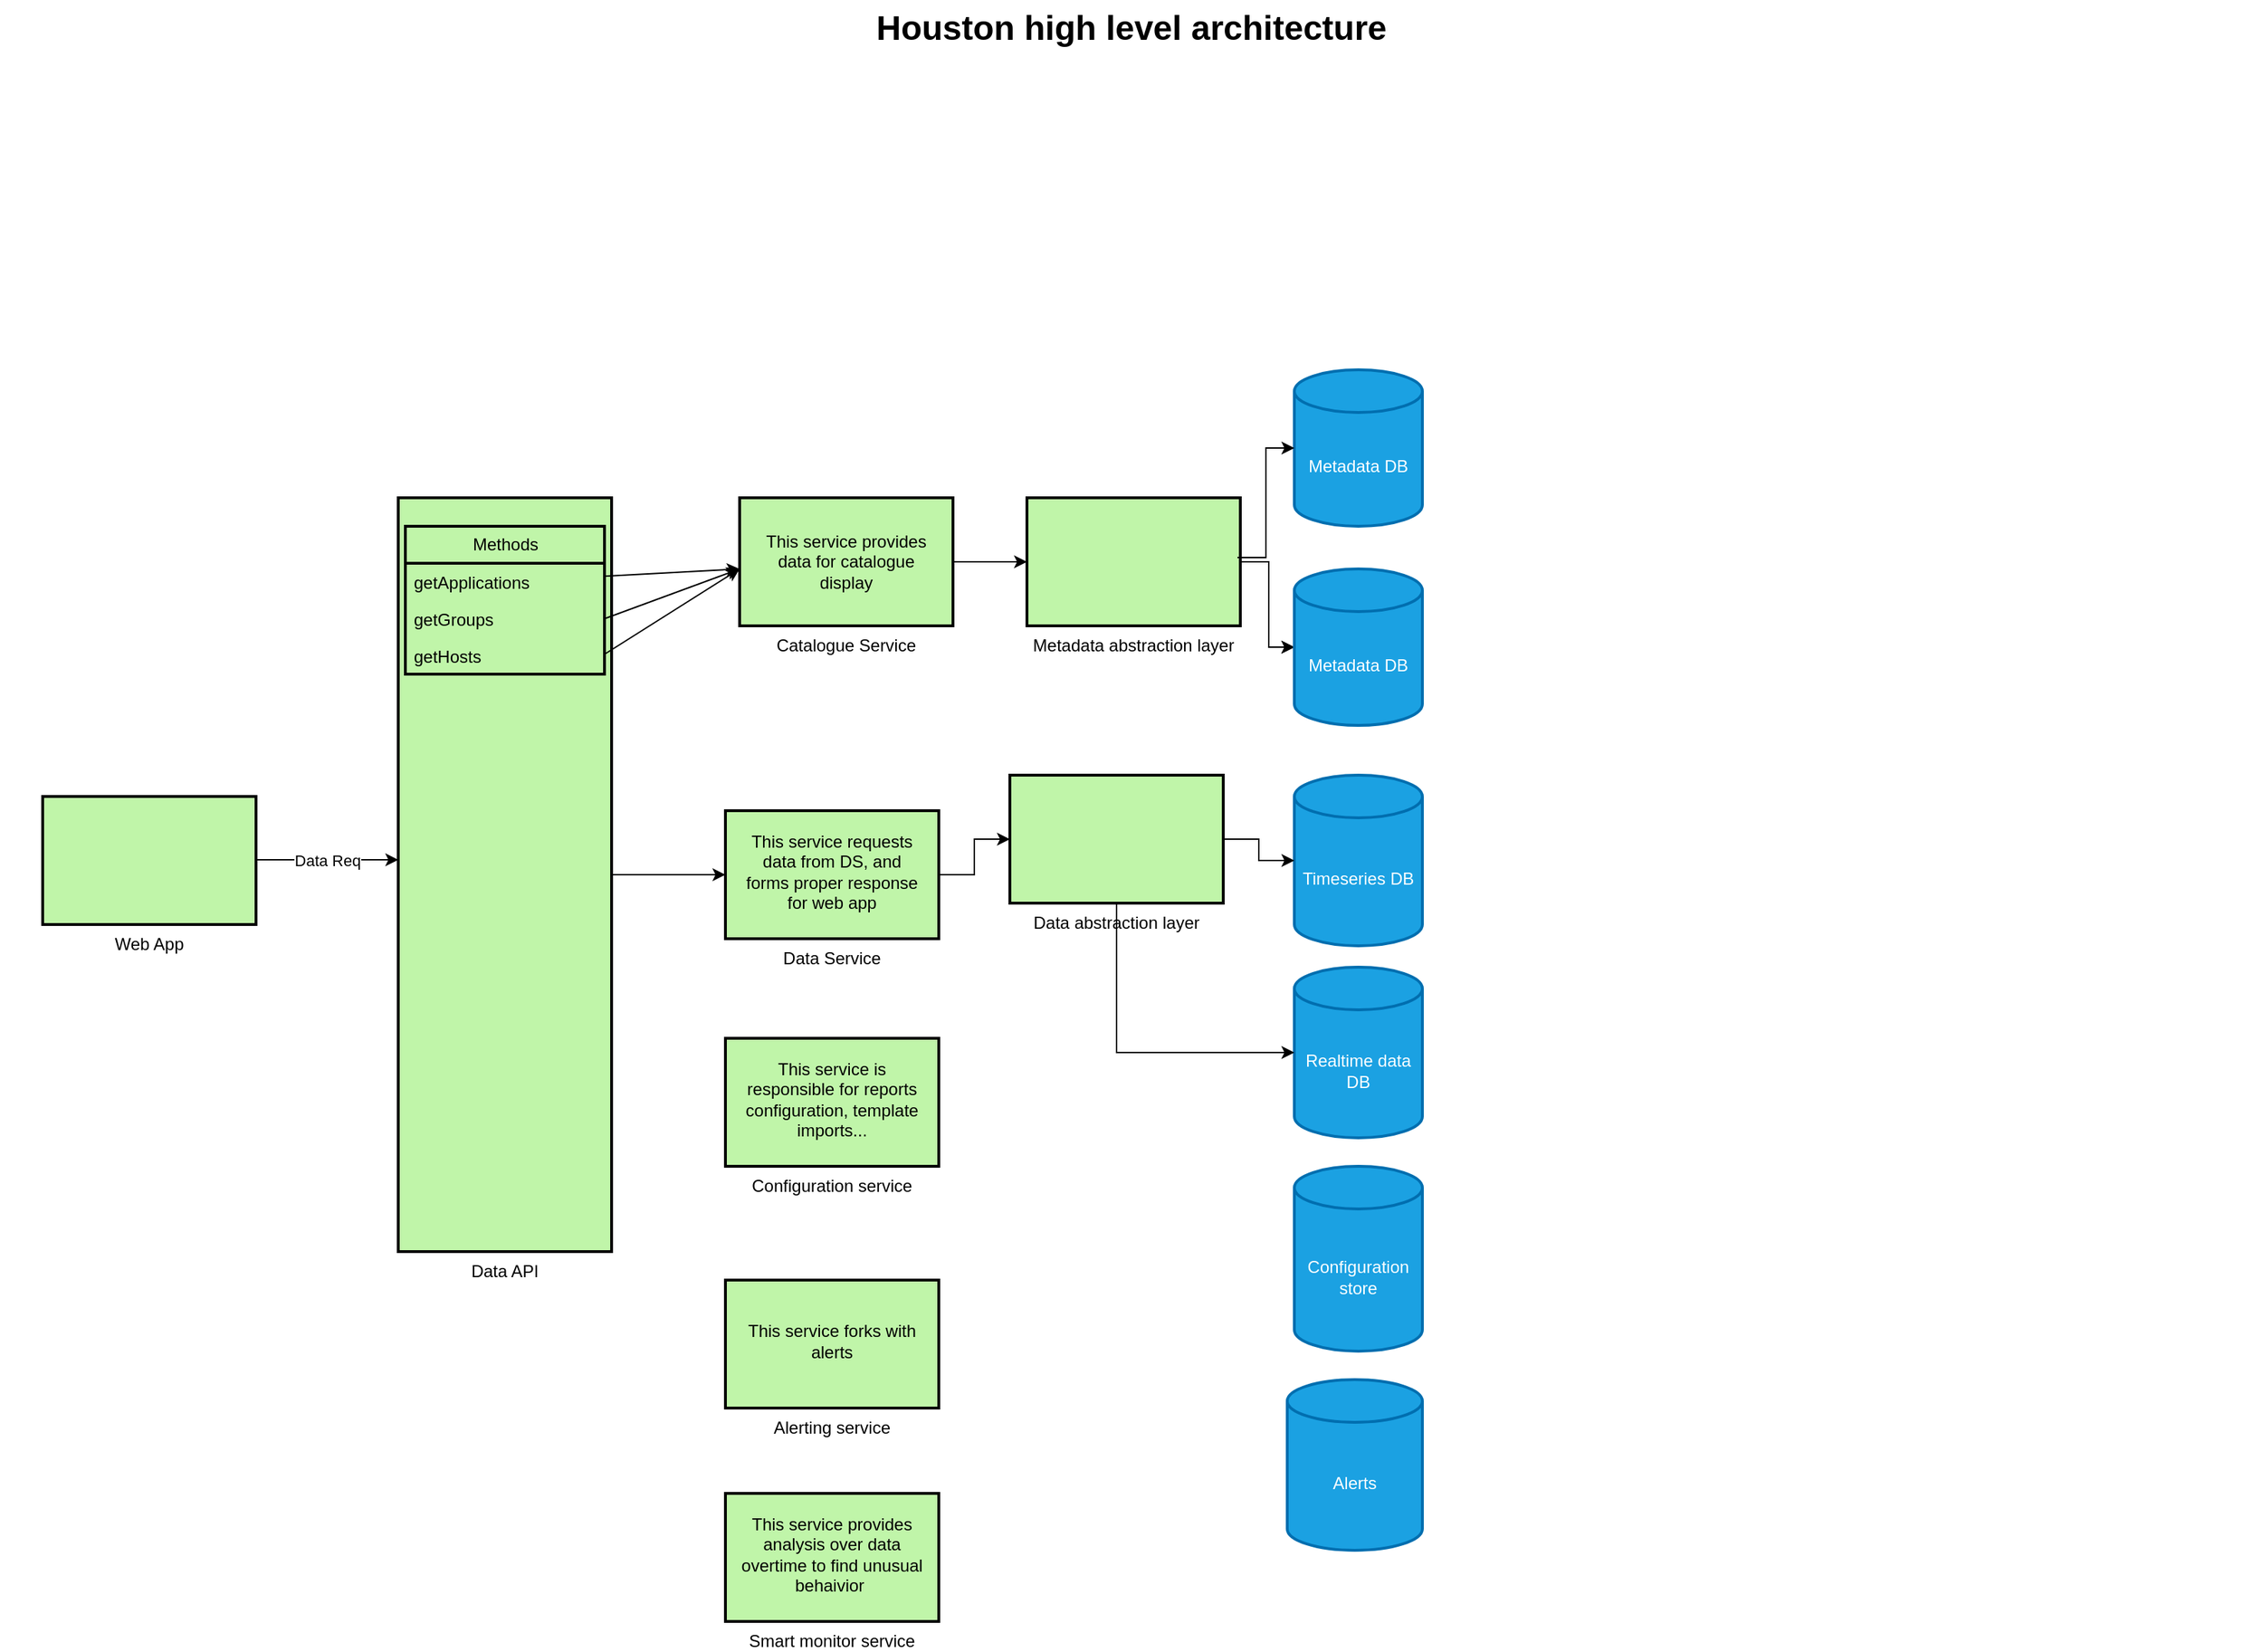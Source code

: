 <mxfile version="20.7.4" type="device"><diagram name="Page-1" id="74b105a0-9070-1c63-61bc-23e55f88626e"><mxGraphModel dx="1485" dy="1113" grid="1" gridSize="10" guides="1" tooltips="1" connect="1" arrows="1" fold="1" page="1" pageScale="1.5" pageWidth="1169" pageHeight="826" background="none" math="0" shadow="0"><root><mxCell id="0" style=";html=1;"/><mxCell id="1" style=";html=1;" parent="0"/><mxCell id="eIL8_YpSQPki4mHXeZRY-36" value="" style="edgeStyle=orthogonalEdgeStyle;rounded=0;orthogonalLoop=1;jettySize=auto;html=1;" edge="1" parent="1" source="10b056a9c633e61c-4" target="eIL8_YpSQPki4mHXeZRY-21"><mxGeometry relative="1" as="geometry"/></mxCell><mxCell id="10b056a9c633e61c-4" value="Data API" style="strokeWidth=2;dashed=0;align=center;fontSize=12;shape=rect;verticalLabelPosition=bottom;verticalAlign=top;fillColor=#c0f5a9" parent="1" vertex="1"><mxGeometry x="360" y="390" width="150" height="530" as="geometry"/></mxCell><mxCell id="10b056a9c633e61c-30" value="Houston high level architecture" style="text;strokeColor=none;fillColor=none;html=1;fontSize=24;fontStyle=1;verticalAlign=middle;align=center;" parent="1" vertex="1"><mxGeometry x="80" y="40" width="1590" height="40" as="geometry"/></mxCell><mxCell id="eIL8_YpSQPki4mHXeZRY-2" value="Web App" style="strokeWidth=2;dashed=0;align=center;fontSize=12;shape=rect;verticalLabelPosition=bottom;verticalAlign=top;fillColor=#c0f5a9" vertex="1" parent="1"><mxGeometry x="110" y="600" width="150" height="90" as="geometry"/></mxCell><mxCell id="eIL8_YpSQPki4mHXeZRY-3" value="" style="endArrow=classic;html=1;rounded=0;" edge="1" parent="1"><mxGeometry relative="1" as="geometry"><mxPoint x="260" y="644.5" as="sourcePoint"/><mxPoint x="360" y="644.5" as="targetPoint"/></mxGeometry></mxCell><mxCell id="eIL8_YpSQPki4mHXeZRY-4" value="Data Req" style="edgeLabel;resizable=0;html=1;align=center;verticalAlign=middle;strokeColor=#000000;strokeWidth=2;" connectable="0" vertex="1" parent="eIL8_YpSQPki4mHXeZRY-3"><mxGeometry relative="1" as="geometry"/></mxCell><mxCell id="eIL8_YpSQPki4mHXeZRY-7" value="Methods" style="swimlane;fontStyle=0;childLayout=stackLayout;horizontal=1;startSize=26;fillColor=none;horizontalStack=0;resizeParent=1;resizeParentMax=0;resizeLast=0;collapsible=1;marginBottom=0;html=1;strokeColor=#000000;strokeWidth=2;" vertex="1" parent="1"><mxGeometry x="365" y="410" width="140" height="104" as="geometry"/></mxCell><mxCell id="eIL8_YpSQPki4mHXeZRY-8" value="getApplications" style="text;strokeColor=none;fillColor=none;align=left;verticalAlign=top;spacingLeft=4;spacingRight=4;overflow=hidden;rotatable=0;points=[[0,0.5],[1,0.5]];portConstraint=eastwest;whiteSpace=wrap;html=1;strokeWidth=2;" vertex="1" parent="eIL8_YpSQPki4mHXeZRY-7"><mxGeometry y="26" width="140" height="26" as="geometry"/></mxCell><mxCell id="eIL8_YpSQPki4mHXeZRY-9" value="getGroups" style="text;strokeColor=none;fillColor=none;align=left;verticalAlign=top;spacingLeft=4;spacingRight=4;overflow=hidden;rotatable=0;points=[[0,0.5],[1,0.5]];portConstraint=eastwest;whiteSpace=wrap;html=1;strokeWidth=2;" vertex="1" parent="eIL8_YpSQPki4mHXeZRY-7"><mxGeometry y="52" width="140" height="26" as="geometry"/></mxCell><mxCell id="eIL8_YpSQPki4mHXeZRY-10" value="getHosts&lt;br&gt;" style="text;strokeColor=none;fillColor=none;align=left;verticalAlign=top;spacingLeft=4;spacingRight=4;overflow=hidden;rotatable=0;points=[[0,0.5],[1,0.5]];portConstraint=eastwest;whiteSpace=wrap;html=1;strokeWidth=2;" vertex="1" parent="eIL8_YpSQPki4mHXeZRY-7"><mxGeometry y="78" width="140" height="26" as="geometry"/></mxCell><mxCell id="eIL8_YpSQPki4mHXeZRY-13" value="Metadata DB" style="shape=cylinder3;whiteSpace=wrap;html=1;boundedLbl=1;backgroundOutline=1;size=15;strokeColor=#006EAF;strokeWidth=2;fillColor=#1ba1e2;fontColor=#ffffff;" vertex="1" parent="1"><mxGeometry x="990" y="300" width="90" height="110" as="geometry"/></mxCell><mxCell id="eIL8_YpSQPki4mHXeZRY-29" value="" style="edgeStyle=orthogonalEdgeStyle;rounded=0;orthogonalLoop=1;jettySize=auto;html=1;" edge="1" parent="1" source="eIL8_YpSQPki4mHXeZRY-14" target="eIL8_YpSQPki4mHXeZRY-24"><mxGeometry relative="1" as="geometry"/></mxCell><mxCell id="eIL8_YpSQPki4mHXeZRY-14" value="Catalogue Service" style="strokeWidth=2;dashed=0;align=center;fontSize=12;shape=rect;verticalLabelPosition=bottom;verticalAlign=top;fillColor=#c0f5a9" vertex="1" parent="1"><mxGeometry x="600" y="390" width="150" height="90" as="geometry"/></mxCell><mxCell id="eIL8_YpSQPki4mHXeZRY-15" value="" style="endArrow=classic;html=1;rounded=0;" edge="1" parent="1" source="eIL8_YpSQPki4mHXeZRY-8"><mxGeometry width="50" height="50" relative="1" as="geometry"><mxPoint x="550" y="490" as="sourcePoint"/><mxPoint x="600" y="440" as="targetPoint"/></mxGeometry></mxCell><mxCell id="eIL8_YpSQPki4mHXeZRY-16" value="" style="endArrow=classic;html=1;rounded=0;exitX=1;exitY=0.5;exitDx=0;exitDy=0;" edge="1" parent="1" source="eIL8_YpSQPki4mHXeZRY-9"><mxGeometry width="50" height="50" relative="1" as="geometry"><mxPoint x="600" y="640" as="sourcePoint"/><mxPoint x="600" y="440" as="targetPoint"/><Array as="points"/></mxGeometry></mxCell><mxCell id="eIL8_YpSQPki4mHXeZRY-17" value="" style="endArrow=classic;html=1;rounded=0;" edge="1" parent="1"><mxGeometry width="50" height="50" relative="1" as="geometry"><mxPoint x="505" y="500" as="sourcePoint"/><mxPoint x="600" y="440" as="targetPoint"/></mxGeometry></mxCell><mxCell id="eIL8_YpSQPki4mHXeZRY-19" value="Timeseries DB" style="shape=cylinder3;whiteSpace=wrap;html=1;boundedLbl=1;backgroundOutline=1;size=15;strokeColor=#006EAF;strokeWidth=2;fillColor=#1ba1e2;fontColor=#ffffff;" vertex="1" parent="1"><mxGeometry x="990" y="585" width="90" height="120" as="geometry"/></mxCell><mxCell id="eIL8_YpSQPki4mHXeZRY-42" value="" style="edgeStyle=orthogonalEdgeStyle;rounded=0;orthogonalLoop=1;jettySize=auto;html=1;" edge="1" parent="1" source="eIL8_YpSQPki4mHXeZRY-21" target="eIL8_YpSQPki4mHXeZRY-35"><mxGeometry relative="1" as="geometry"/></mxCell><mxCell id="eIL8_YpSQPki4mHXeZRY-21" value="Data Service" style="strokeWidth=2;dashed=0;align=center;fontSize=12;shape=rect;verticalLabelPosition=bottom;verticalAlign=top;fillColor=#c0f5a9" vertex="1" parent="1"><mxGeometry x="590" y="610" width="150" height="90" as="geometry"/></mxCell><mxCell id="eIL8_YpSQPki4mHXeZRY-22" value="This service provides data for catalogue display" style="text;html=1;strokeColor=none;fillColor=none;align=center;verticalAlign=middle;whiteSpace=wrap;rounded=0;strokeWidth=2;" vertex="1" parent="1"><mxGeometry x="610" y="400" width="130" height="70" as="geometry"/></mxCell><mxCell id="eIL8_YpSQPki4mHXeZRY-23" value="This service requests data from DS, and forms proper response for web app" style="text;html=1;strokeColor=none;fillColor=none;align=center;verticalAlign=middle;whiteSpace=wrap;rounded=0;strokeWidth=2;" vertex="1" parent="1"><mxGeometry x="600" y="615" width="130" height="75" as="geometry"/></mxCell><mxCell id="eIL8_YpSQPki4mHXeZRY-31" value="" style="edgeStyle=orthogonalEdgeStyle;rounded=0;orthogonalLoop=1;jettySize=auto;html=1;" edge="1" parent="1" source="eIL8_YpSQPki4mHXeZRY-24" target="eIL8_YpSQPki4mHXeZRY-25"><mxGeometry relative="1" as="geometry"/></mxCell><mxCell id="eIL8_YpSQPki4mHXeZRY-32" value="" style="edgeStyle=orthogonalEdgeStyle;rounded=0;orthogonalLoop=1;jettySize=auto;html=1;" edge="1" parent="1" source="eIL8_YpSQPki4mHXeZRY-24" target="eIL8_YpSQPki4mHXeZRY-25"><mxGeometry relative="1" as="geometry"/></mxCell><mxCell id="eIL8_YpSQPki4mHXeZRY-24" value="Metadata abstraction layer" style="strokeWidth=2;dashed=0;align=center;fontSize=12;shape=rect;verticalLabelPosition=bottom;verticalAlign=top;fillColor=#c0f5a9" vertex="1" parent="1"><mxGeometry x="802" y="390" width="150" height="90" as="geometry"/></mxCell><mxCell id="eIL8_YpSQPki4mHXeZRY-25" value="Metadata DB" style="shape=cylinder3;whiteSpace=wrap;html=1;boundedLbl=1;backgroundOutline=1;size=15;strokeColor=#006EAF;strokeWidth=2;fillColor=#1ba1e2;fontColor=#ffffff;" vertex="1" parent="1"><mxGeometry x="990" y="440" width="90" height="110" as="geometry"/></mxCell><mxCell id="eIL8_YpSQPki4mHXeZRY-30" value="Realtime data DB" style="shape=cylinder3;whiteSpace=wrap;html=1;boundedLbl=1;backgroundOutline=1;size=15;strokeColor=#006EAF;strokeWidth=2;fillColor=#1ba1e2;fontColor=#ffffff;" vertex="1" parent="1"><mxGeometry x="990" y="720" width="90" height="120" as="geometry"/></mxCell><mxCell id="eIL8_YpSQPki4mHXeZRY-34" value="" style="edgeStyle=orthogonalEdgeStyle;rounded=0;orthogonalLoop=1;jettySize=auto;html=1;entryX=0;entryY=0.5;entryDx=0;entryDy=0;entryPerimeter=0;" edge="1" parent="1" target="eIL8_YpSQPki4mHXeZRY-13"><mxGeometry relative="1" as="geometry"><mxPoint x="950" y="432" as="sourcePoint"/><mxPoint x="988" y="492" as="targetPoint"/><Array as="points"><mxPoint x="970" y="432"/><mxPoint x="970" y="355"/></Array></mxGeometry></mxCell><mxCell id="eIL8_YpSQPki4mHXeZRY-43" value="" style="edgeStyle=orthogonalEdgeStyle;rounded=0;orthogonalLoop=1;jettySize=auto;html=1;" edge="1" parent="1" source="eIL8_YpSQPki4mHXeZRY-35" target="eIL8_YpSQPki4mHXeZRY-19"><mxGeometry relative="1" as="geometry"/></mxCell><mxCell id="eIL8_YpSQPki4mHXeZRY-35" value="Data abstraction layer" style="strokeWidth=2;dashed=0;align=center;fontSize=12;shape=rect;verticalLabelPosition=bottom;verticalAlign=top;fillColor=#c0f5a9" vertex="1" parent="1"><mxGeometry x="790" y="585" width="150" height="90" as="geometry"/></mxCell><mxCell id="eIL8_YpSQPki4mHXeZRY-39" value="" style="edgeStyle=orthogonalEdgeStyle;rounded=0;orthogonalLoop=1;jettySize=auto;html=1;entryX=0;entryY=0.5;entryDx=0;entryDy=0;entryPerimeter=0;" edge="1" parent="1" source="eIL8_YpSQPki4mHXeZRY-35" target="eIL8_YpSQPki4mHXeZRY-30"><mxGeometry relative="1" as="geometry"><mxPoint x="960" y="742.5" as="sourcePoint"/><mxPoint x="1000" y="790" as="targetPoint"/><Array as="points"><mxPoint x="865" y="780"/></Array></mxGeometry></mxCell><mxCell id="eIL8_YpSQPki4mHXeZRY-40" value="Configuration store" style="shape=cylinder3;whiteSpace=wrap;html=1;boundedLbl=1;backgroundOutline=1;size=15;strokeColor=#006EAF;strokeWidth=2;fillColor=#1ba1e2;fontColor=#ffffff;" vertex="1" parent="1"><mxGeometry x="990" y="860" width="90" height="130" as="geometry"/></mxCell><mxCell id="eIL8_YpSQPki4mHXeZRY-41" value="Alerts" style="shape=cylinder3;whiteSpace=wrap;html=1;boundedLbl=1;backgroundOutline=1;size=15;strokeColor=#006EAF;strokeWidth=2;fillColor=#1ba1e2;fontColor=#ffffff;" vertex="1" parent="1"><mxGeometry x="985" y="1010" width="95" height="120" as="geometry"/></mxCell><mxCell id="eIL8_YpSQPki4mHXeZRY-45" value="Configuration service" style="strokeWidth=2;dashed=0;align=center;fontSize=12;shape=rect;verticalLabelPosition=bottom;verticalAlign=top;fillColor=#c0f5a9" vertex="1" parent="1"><mxGeometry x="590" y="770" width="150" height="90" as="geometry"/></mxCell><mxCell id="eIL8_YpSQPki4mHXeZRY-46" value="This service is responsible for reports configuration, template imports..." style="text;html=1;strokeColor=none;fillColor=none;align=center;verticalAlign=middle;whiteSpace=wrap;rounded=0;strokeWidth=2;" vertex="1" parent="1"><mxGeometry x="600" y="775" width="130" height="75" as="geometry"/></mxCell><mxCell id="eIL8_YpSQPki4mHXeZRY-49" value="Alerting service" style="strokeWidth=2;dashed=0;align=center;fontSize=12;shape=rect;verticalLabelPosition=bottom;verticalAlign=top;fillColor=#c0f5a9" vertex="1" parent="1"><mxGeometry x="590" y="940" width="150" height="90" as="geometry"/></mxCell><mxCell id="eIL8_YpSQPki4mHXeZRY-50" value="This service forks with alerts" style="text;html=1;strokeColor=none;fillColor=none;align=center;verticalAlign=middle;whiteSpace=wrap;rounded=0;strokeWidth=2;" vertex="1" parent="1"><mxGeometry x="600" y="945" width="130" height="75" as="geometry"/></mxCell><mxCell id="eIL8_YpSQPki4mHXeZRY-51" value="Smart monitor service" style="strokeWidth=2;dashed=0;align=center;fontSize=12;shape=rect;verticalLabelPosition=bottom;verticalAlign=top;fillColor=#c0f5a9" vertex="1" parent="1"><mxGeometry x="590" y="1090" width="150" height="90" as="geometry"/></mxCell><mxCell id="eIL8_YpSQPki4mHXeZRY-52" value="This service provides analysis over data overtime to find unusual behaivior&amp;nbsp;" style="text;html=1;strokeColor=none;fillColor=none;align=center;verticalAlign=middle;whiteSpace=wrap;rounded=0;strokeWidth=2;" vertex="1" parent="1"><mxGeometry x="600" y="1095" width="130" height="75" as="geometry"/></mxCell></root></mxGraphModel></diagram></mxfile>